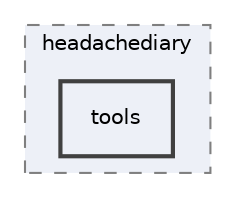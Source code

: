 digraph "C:/Users/Ydrani/Programmation/Java/MyHeadacheDiary/HeadacheDiary/src/main/java/com/example/headachediary/tools"
{
 // LATEX_PDF_SIZE
  edge [fontname="Helvetica",fontsize="10",labelfontname="Helvetica",labelfontsize="10"];
  node [fontname="Helvetica",fontsize="10",shape=record];
  compound=true
  subgraph clusterdir_cda661a52034550208f7ce92b69f5a62 {
    graph [ bgcolor="#edf0f7", pencolor="grey50", style="filled,dashed,", label="headachediary", fontname="Helvetica", fontsize="10", URL="dir_cda661a52034550208f7ce92b69f5a62.html"]
  dir_ef9aa1db556abe9e99ee6e217420804a [shape=box, label="tools", style="filled,bold,", fillcolor="#edf0f7", color="grey25", URL="dir_ef9aa1db556abe9e99ee6e217420804a.html"];
  }
}
